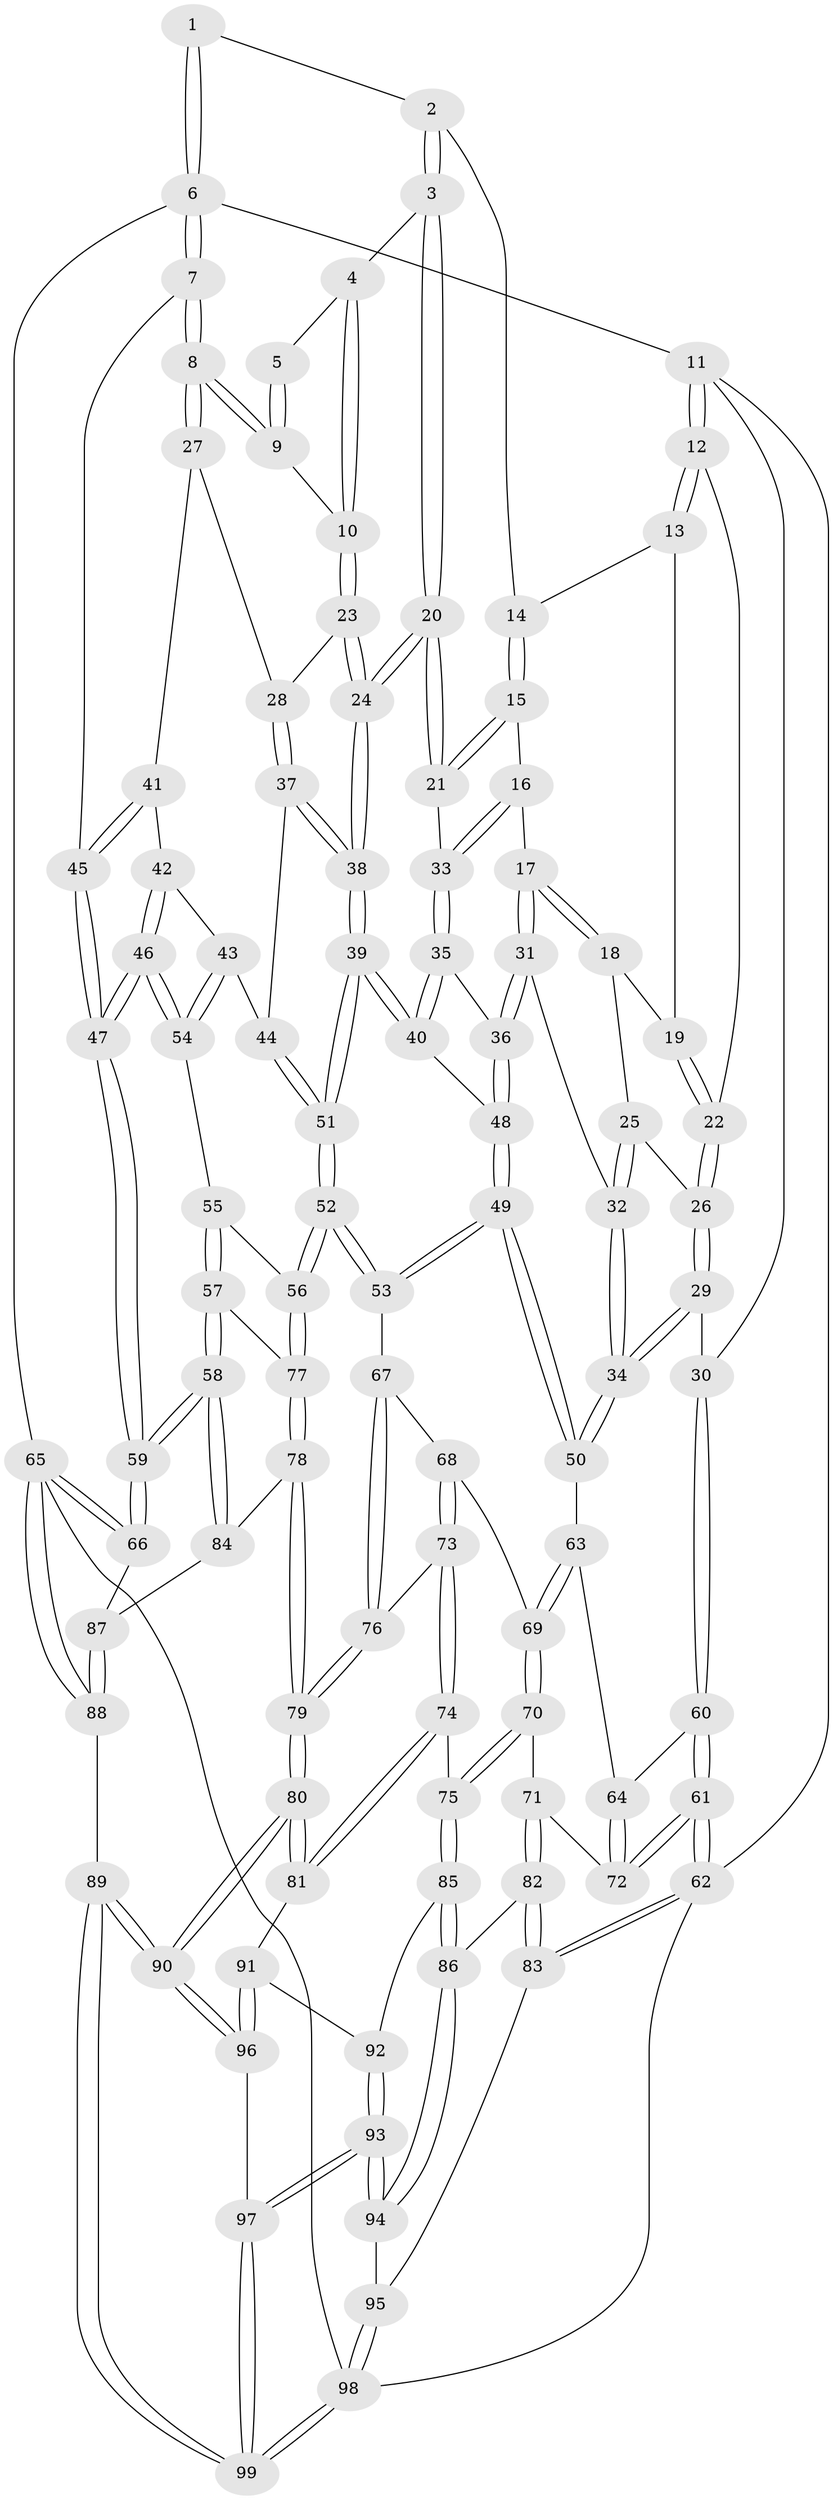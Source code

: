 // coarse degree distribution, {1: 0.02040816326530612, 5: 0.3877551020408163, 2: 0.02040816326530612, 3: 0.14285714285714285, 4: 0.2857142857142857, 6: 0.10204081632653061, 7: 0.02040816326530612, 8: 0.02040816326530612}
// Generated by graph-tools (version 1.1) at 2025/06/03/04/25 22:06:14]
// undirected, 99 vertices, 244 edges
graph export_dot {
graph [start="1"]
  node [color=gray90,style=filled];
  1 [pos="+0.8368007858367819+0"];
  2 [pos="+0.5401943934848539+0"];
  3 [pos="+0.6892596766107509+0.09949205465012008"];
  4 [pos="+0.7899402641957403+0.07071719170761143"];
  5 [pos="+0.8356029217115867+0"];
  6 [pos="+1+0"];
  7 [pos="+1+0"];
  8 [pos="+1+0"];
  9 [pos="+0.8831830460002401+0.09191950763135891"];
  10 [pos="+0.8682186559528846+0.13564664838138019"];
  11 [pos="+0+0"];
  12 [pos="+0+0"];
  13 [pos="+0.47914798154041144+0"];
  14 [pos="+0.5285498188624097+0"];
  15 [pos="+0.5224884668599258+0.11058863277771633"];
  16 [pos="+0.511054806972559+0.16569471926553556"];
  17 [pos="+0.4751560603228941+0.18343295033236434"];
  18 [pos="+0.3940442355482437+0.14332572022224466"];
  19 [pos="+0.39151350268964585+0.07190719430484178"];
  20 [pos="+0.6974777179086753+0.1808809861696304"];
  21 [pos="+0.6660906148207103+0.18624490425719845"];
  22 [pos="+0.25241011042215067+0.138803114482503"];
  23 [pos="+0.8694578978056627+0.15846212578209184"];
  24 [pos="+0.6991297158365642+0.1828392228866036"];
  25 [pos="+0.3694129606992636+0.17492389764418026"];
  26 [pos="+0.2534328671492159+0.15168893540297523"];
  27 [pos="+0.9082909074744924+0.18969072944528292"];
  28 [pos="+0.8951190960043917+0.18636798459568554"];
  29 [pos="+0.21172349266827578+0.2676025821705295"];
  30 [pos="+0+0.07010411568203874"];
  31 [pos="+0.44068569250906237+0.2698826713807283"];
  32 [pos="+0.36992719230840754+0.27844373452649257"];
  33 [pos="+0.5672813142056605+0.21788303485340368"];
  34 [pos="+0.2648474333784043+0.3628758818484844"];
  35 [pos="+0.5517508572977106+0.2759941143261826"];
  36 [pos="+0.5104577981922205+0.3137983322736739"];
  37 [pos="+0.8715862575278207+0.22319893095815957"];
  38 [pos="+0.7248418469371891+0.31725753885889935"];
  39 [pos="+0.7238235070553147+0.33106956127242304"];
  40 [pos="+0.6744293283602004+0.3212977328979205"];
  41 [pos="+0.9457006106470093+0.22470046145801284"];
  42 [pos="+0.94582239994906+0.29091521284901134"];
  43 [pos="+0.8866658012832467+0.3612283447047048"];
  44 [pos="+0.8675874463873118+0.35266140763864307"];
  45 [pos="+1+0.23629011250218063"];
  46 [pos="+1+0.3756105278328111"];
  47 [pos="+1+0.41045107155735794"];
  48 [pos="+0.5153090577687399+0.35586329191635246"];
  49 [pos="+0.5092343305956355+0.47010151179509063"];
  50 [pos="+0.26355789215270964+0.38555779520816125"];
  51 [pos="+0.7271932868668559+0.3425886527805151"];
  52 [pos="+0.6803689172581079+0.5032546124380304"];
  53 [pos="+0.5305256119136448+0.4974389348683106"];
  54 [pos="+0.8974140720968007+0.37806384942349597"];
  55 [pos="+0.8984054319699507+0.40342588724690365"];
  56 [pos="+0.7560198277017584+0.5868004960846105"];
  57 [pos="+1+0.599955831062707"];
  58 [pos="+1+0.6262359755121252"];
  59 [pos="+1+0.6288324974061339"];
  60 [pos="+0+0.3525141535811959"];
  61 [pos="+0+0.6515274565859824"];
  62 [pos="+0+0.8788112754848862"];
  63 [pos="+0.24245582843035068+0.41473584913845696"];
  64 [pos="+0.09345689617337898+0.45556745247536296"];
  65 [pos="+1+1"];
  66 [pos="+1+0.7349781262970887"];
  67 [pos="+0.503130075407621+0.5443983329450093"];
  68 [pos="+0.3380142013945798+0.5571421799690803"];
  69 [pos="+0.2695106642377844+0.5506141158141699"];
  70 [pos="+0.2509964565414804+0.6803262173325764"];
  71 [pos="+0.09714299948626495+0.6768125915725544"];
  72 [pos="+0.08185108731361929+0.6645085006957859"];
  73 [pos="+0.46066769635343735+0.6722879393605685"];
  74 [pos="+0.36379810902393084+0.7377759768458714"];
  75 [pos="+0.30273135573411897+0.7359959492346969"];
  76 [pos="+0.46418886084755917+0.6702435134556693"];
  77 [pos="+0.7650836533749882+0.6029043848279368"];
  78 [pos="+0.734541710455397+0.71664664053981"];
  79 [pos="+0.6751868472630755+0.8011135793253031"];
  80 [pos="+0.6518943633413836+0.9759022687446105"];
  81 [pos="+0.4325563625942815+0.840868150535596"];
  82 [pos="+0.07139221768454752+0.8364358212512185"];
  83 [pos="+0+0.8747155986664953"];
  84 [pos="+0.8892916613859568+0.790135101624316"];
  85 [pos="+0.27922232211926923+0.7884698605271497"];
  86 [pos="+0.14384685012112744+0.8823250342849006"];
  87 [pos="+0.9021175103978228+0.8424483631062268"];
  88 [pos="+0.857038308307998+1"];
  89 [pos="+0.6830743735387147+1"];
  90 [pos="+0.6780032282051103+1"];
  91 [pos="+0.3655924461122772+0.9280524785734756"];
  92 [pos="+0.2990438771288909+0.9016433089612133"];
  93 [pos="+0.21062178341615573+1"];
  94 [pos="+0.15385101286387656+0.9329556898274832"];
  95 [pos="+0.04266733942375493+0.9671005974711235"];
  96 [pos="+0.37235736143252374+0.9441564361630981"];
  97 [pos="+0.22231507644514523+1"];
  98 [pos="+0.06309609854423885+1"];
  99 [pos="+0.21801220987270328+1"];
  1 -- 2;
  1 -- 6;
  1 -- 6;
  2 -- 3;
  2 -- 3;
  2 -- 14;
  3 -- 4;
  3 -- 20;
  3 -- 20;
  4 -- 5;
  4 -- 10;
  4 -- 10;
  5 -- 9;
  5 -- 9;
  6 -- 7;
  6 -- 7;
  6 -- 11;
  6 -- 65;
  7 -- 8;
  7 -- 8;
  7 -- 45;
  8 -- 9;
  8 -- 9;
  8 -- 27;
  8 -- 27;
  9 -- 10;
  10 -- 23;
  10 -- 23;
  11 -- 12;
  11 -- 12;
  11 -- 30;
  11 -- 62;
  12 -- 13;
  12 -- 13;
  12 -- 22;
  13 -- 14;
  13 -- 19;
  14 -- 15;
  14 -- 15;
  15 -- 16;
  15 -- 21;
  15 -- 21;
  16 -- 17;
  16 -- 33;
  16 -- 33;
  17 -- 18;
  17 -- 18;
  17 -- 31;
  17 -- 31;
  18 -- 19;
  18 -- 25;
  19 -- 22;
  19 -- 22;
  20 -- 21;
  20 -- 21;
  20 -- 24;
  20 -- 24;
  21 -- 33;
  22 -- 26;
  22 -- 26;
  23 -- 24;
  23 -- 24;
  23 -- 28;
  24 -- 38;
  24 -- 38;
  25 -- 26;
  25 -- 32;
  25 -- 32;
  26 -- 29;
  26 -- 29;
  27 -- 28;
  27 -- 41;
  28 -- 37;
  28 -- 37;
  29 -- 30;
  29 -- 34;
  29 -- 34;
  30 -- 60;
  30 -- 60;
  31 -- 32;
  31 -- 36;
  31 -- 36;
  32 -- 34;
  32 -- 34;
  33 -- 35;
  33 -- 35;
  34 -- 50;
  34 -- 50;
  35 -- 36;
  35 -- 40;
  35 -- 40;
  36 -- 48;
  36 -- 48;
  37 -- 38;
  37 -- 38;
  37 -- 44;
  38 -- 39;
  38 -- 39;
  39 -- 40;
  39 -- 40;
  39 -- 51;
  39 -- 51;
  40 -- 48;
  41 -- 42;
  41 -- 45;
  41 -- 45;
  42 -- 43;
  42 -- 46;
  42 -- 46;
  43 -- 44;
  43 -- 54;
  43 -- 54;
  44 -- 51;
  44 -- 51;
  45 -- 47;
  45 -- 47;
  46 -- 47;
  46 -- 47;
  46 -- 54;
  46 -- 54;
  47 -- 59;
  47 -- 59;
  48 -- 49;
  48 -- 49;
  49 -- 50;
  49 -- 50;
  49 -- 53;
  49 -- 53;
  50 -- 63;
  51 -- 52;
  51 -- 52;
  52 -- 53;
  52 -- 53;
  52 -- 56;
  52 -- 56;
  53 -- 67;
  54 -- 55;
  55 -- 56;
  55 -- 57;
  55 -- 57;
  56 -- 77;
  56 -- 77;
  57 -- 58;
  57 -- 58;
  57 -- 77;
  58 -- 59;
  58 -- 59;
  58 -- 84;
  58 -- 84;
  59 -- 66;
  59 -- 66;
  60 -- 61;
  60 -- 61;
  60 -- 64;
  61 -- 62;
  61 -- 62;
  61 -- 72;
  61 -- 72;
  62 -- 83;
  62 -- 83;
  62 -- 98;
  63 -- 64;
  63 -- 69;
  63 -- 69;
  64 -- 72;
  64 -- 72;
  65 -- 66;
  65 -- 66;
  65 -- 88;
  65 -- 88;
  65 -- 98;
  66 -- 87;
  67 -- 68;
  67 -- 76;
  67 -- 76;
  68 -- 69;
  68 -- 73;
  68 -- 73;
  69 -- 70;
  69 -- 70;
  70 -- 71;
  70 -- 75;
  70 -- 75;
  71 -- 72;
  71 -- 82;
  71 -- 82;
  73 -- 74;
  73 -- 74;
  73 -- 76;
  74 -- 75;
  74 -- 81;
  74 -- 81;
  75 -- 85;
  75 -- 85;
  76 -- 79;
  76 -- 79;
  77 -- 78;
  77 -- 78;
  78 -- 79;
  78 -- 79;
  78 -- 84;
  79 -- 80;
  79 -- 80;
  80 -- 81;
  80 -- 81;
  80 -- 90;
  80 -- 90;
  81 -- 91;
  82 -- 83;
  82 -- 83;
  82 -- 86;
  83 -- 95;
  84 -- 87;
  85 -- 86;
  85 -- 86;
  85 -- 92;
  86 -- 94;
  86 -- 94;
  87 -- 88;
  87 -- 88;
  88 -- 89;
  89 -- 90;
  89 -- 90;
  89 -- 99;
  89 -- 99;
  90 -- 96;
  90 -- 96;
  91 -- 92;
  91 -- 96;
  91 -- 96;
  92 -- 93;
  92 -- 93;
  93 -- 94;
  93 -- 94;
  93 -- 97;
  93 -- 97;
  94 -- 95;
  95 -- 98;
  95 -- 98;
  96 -- 97;
  97 -- 99;
  97 -- 99;
  98 -- 99;
  98 -- 99;
}
